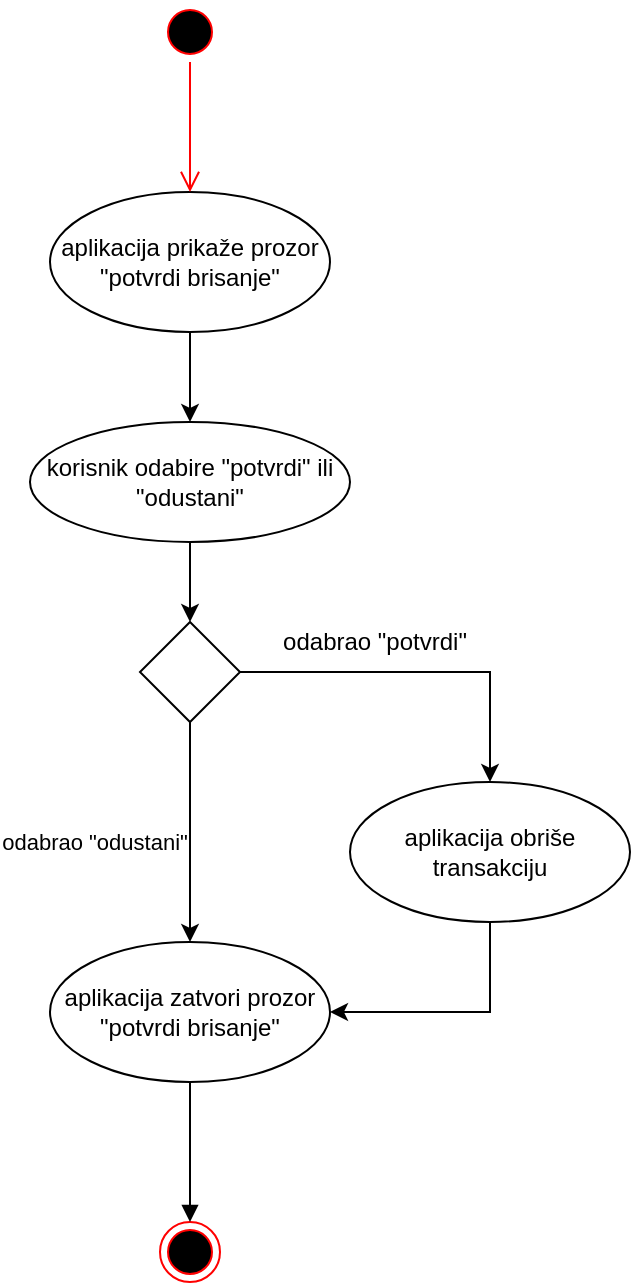 <mxfile version="12.3.2" type="device" pages="1"><diagram id="XCWacAmL6eDSza-aaCMI" name="Page-1"><mxGraphModel dx="1024" dy="592" grid="1" gridSize="10" guides="1" tooltips="1" connect="1" arrows="1" fold="1" page="1" pageScale="1" pageWidth="827" pageHeight="1169" math="0" shadow="0"><root><mxCell id="0"/><mxCell id="1" parent="0"/><mxCell id="FPajnGuMelS5hkJuPpcB-19" style="edgeStyle=orthogonalEdgeStyle;rounded=0;orthogonalLoop=1;jettySize=auto;html=1;exitX=0.5;exitY=1;exitDx=0;exitDy=0;" parent="1" source="FPajnGuMelS5hkJuPpcB-2" target="FPajnGuMelS5hkJuPpcB-3" edge="1"><mxGeometry relative="1" as="geometry"/></mxCell><mxCell id="FPajnGuMelS5hkJuPpcB-2" value="aplikacija prikaže prozor &quot;potvrdi brisanje&quot;" style="ellipse;whiteSpace=wrap;html=1;" parent="1" vertex="1"><mxGeometry x="328" y="125" width="140" height="70" as="geometry"/></mxCell><mxCell id="FPajnGuMelS5hkJuPpcB-20" style="edgeStyle=orthogonalEdgeStyle;rounded=0;orthogonalLoop=1;jettySize=auto;html=1;exitX=0.5;exitY=1;exitDx=0;exitDy=0;" parent="1" source="FPajnGuMelS5hkJuPpcB-3" target="FPajnGuMelS5hkJuPpcB-9" edge="1"><mxGeometry relative="1" as="geometry"/></mxCell><mxCell id="FPajnGuMelS5hkJuPpcB-3" value="korisnik odabire &quot;potvrdi&quot; ili &quot;odustani&quot;" style="ellipse;whiteSpace=wrap;html=1;" parent="1" vertex="1"><mxGeometry x="318" y="240" width="160" height="60" as="geometry"/></mxCell><mxCell id="FPajnGuMelS5hkJuPpcB-18" style="edgeStyle=orthogonalEdgeStyle;rounded=0;orthogonalLoop=1;jettySize=auto;html=1;exitX=0.5;exitY=1;exitDx=0;exitDy=0;entryX=1;entryY=0.5;entryDx=0;entryDy=0;" parent="1" source="FPajnGuMelS5hkJuPpcB-4" target="FPajnGuMelS5hkJuPpcB-12" edge="1"><mxGeometry relative="1" as="geometry"/></mxCell><mxCell id="FPajnGuMelS5hkJuPpcB-4" value="aplikacija obriše transakciju" style="ellipse;whiteSpace=wrap;html=1;" parent="1" vertex="1"><mxGeometry x="478" y="420" width="140" height="70" as="geometry"/></mxCell><mxCell id="FPajnGuMelS5hkJuPpcB-5" value="" style="ellipse;html=1;shape=endState;fillColor=#000000;strokeColor=#ff0000;" parent="1" vertex="1"><mxGeometry x="383" y="640" width="30" height="30" as="geometry"/></mxCell><mxCell id="FPajnGuMelS5hkJuPpcB-6" value="" style="ellipse;html=1;shape=startState;fillColor=#000000;strokeColor=#ff0000;" parent="1" vertex="1"><mxGeometry x="383" y="30" width="30" height="30" as="geometry"/></mxCell><mxCell id="FPajnGuMelS5hkJuPpcB-7" value="" style="edgeStyle=orthogonalEdgeStyle;html=1;verticalAlign=bottom;endArrow=open;endSize=8;strokeColor=#ff0000;entryX=0.5;entryY=0;entryDx=0;entryDy=0;" parent="1" source="FPajnGuMelS5hkJuPpcB-6" target="FPajnGuMelS5hkJuPpcB-2" edge="1"><mxGeometry relative="1" as="geometry"><mxPoint x="398" y="120" as="targetPoint"/></mxGeometry></mxCell><mxCell id="FPajnGuMelS5hkJuPpcB-15" value="odabrao &quot;odustani&quot;" style="edgeStyle=orthogonalEdgeStyle;rounded=0;orthogonalLoop=1;jettySize=auto;html=1;exitX=0.5;exitY=1;exitDx=0;exitDy=0;exitPerimeter=0;" parent="1" source="FPajnGuMelS5hkJuPpcB-9" target="FPajnGuMelS5hkJuPpcB-12" edge="1"><mxGeometry x="0.091" y="-48" relative="1" as="geometry"><mxPoint as="offset"/></mxGeometry></mxCell><mxCell id="FPajnGuMelS5hkJuPpcB-16" style="edgeStyle=orthogonalEdgeStyle;rounded=0;orthogonalLoop=1;jettySize=auto;html=1;exitX=1;exitY=0.5;exitDx=0;exitDy=0;exitPerimeter=0;entryX=0.5;entryY=0;entryDx=0;entryDy=0;" parent="1" source="FPajnGuMelS5hkJuPpcB-9" target="FPajnGuMelS5hkJuPpcB-4" edge="1"><mxGeometry relative="1" as="geometry"/></mxCell><mxCell id="FPajnGuMelS5hkJuPpcB-9" value="" style="strokeWidth=1;html=1;shape=mxgraph.flowchart.decision;whiteSpace=wrap;" parent="1" vertex="1"><mxGeometry x="373" y="340" width="50" height="50" as="geometry"/></mxCell><mxCell id="FPajnGuMelS5hkJuPpcB-12" value="aplikacija zatvori prozor &quot;potvrdi brisanje&quot;" style="ellipse;whiteSpace=wrap;html=1;strokeWidth=1;" parent="1" vertex="1"><mxGeometry x="328" y="500" width="140" height="70" as="geometry"/></mxCell><mxCell id="FPajnGuMelS5hkJuPpcB-13" value="" style="html=1;verticalAlign=bottom;endArrow=block;exitX=0.5;exitY=1;exitDx=0;exitDy=0;entryX=0.5;entryY=0;entryDx=0;entryDy=0;" parent="1" source="FPajnGuMelS5hkJuPpcB-12" target="FPajnGuMelS5hkJuPpcB-5" edge="1"><mxGeometry width="80" relative="1" as="geometry"><mxPoint x="320" y="680" as="sourcePoint"/><mxPoint x="400" y="630" as="targetPoint"/></mxGeometry></mxCell><mxCell id="FPajnGuMelS5hkJuPpcB-17" value="odabrao &quot;potvrdi&quot;" style="text;html=1;align=center;verticalAlign=middle;resizable=0;points=[];;autosize=1;" parent="1" vertex="1"><mxGeometry x="435" y="340" width="110" height="20" as="geometry"/></mxCell></root></mxGraphModel></diagram></mxfile>